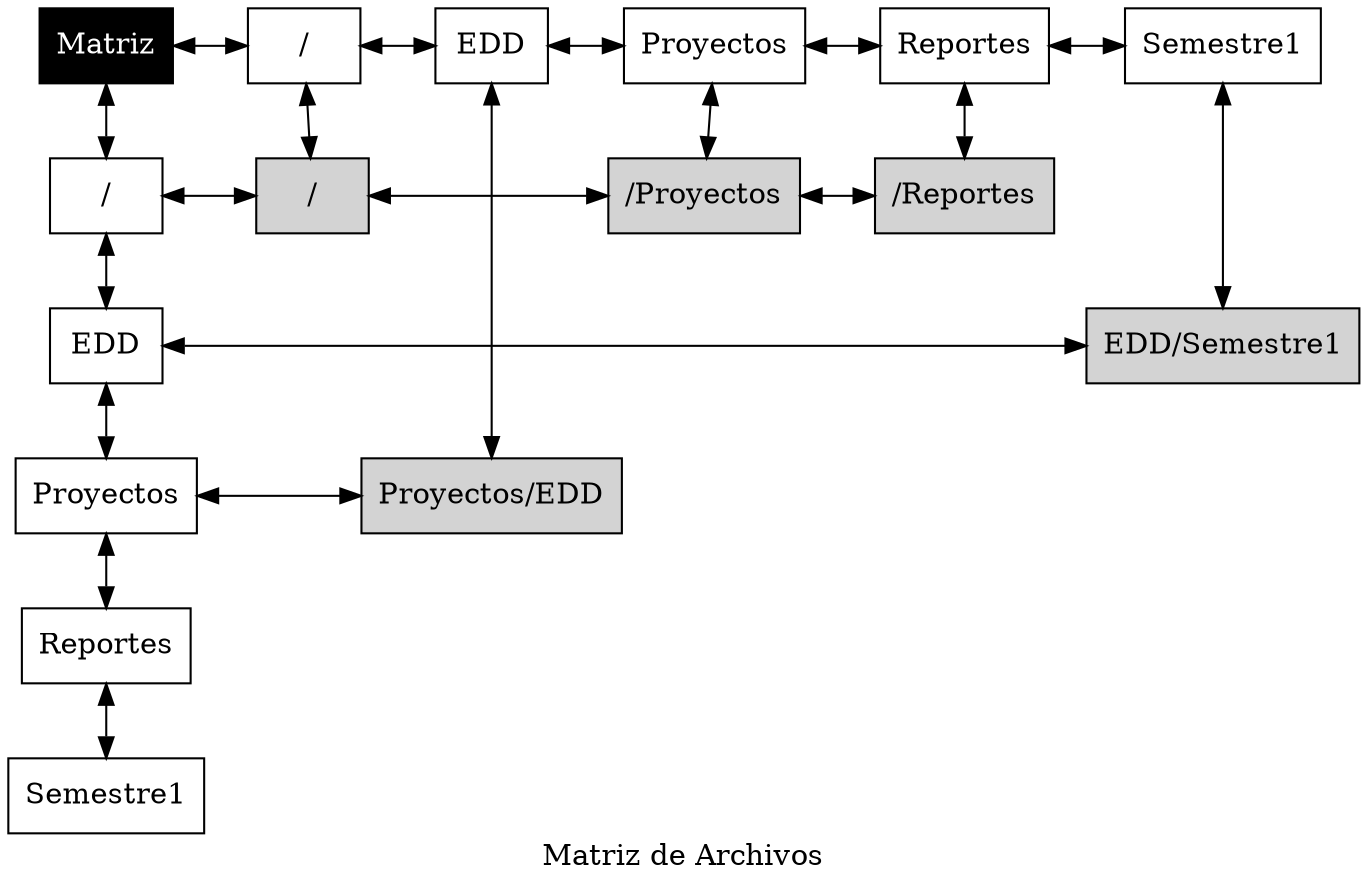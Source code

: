 digraph matriz {

	rankdir = TB;

	node[shape = rectangle];

	graph[nodesep = 0.5];

	0001000[label="Matriz", style="filled", fontcolor="white", color="black"];

	2075122755[label="/", style="solid"];
	962356381[label="EDD", style="solid"];
	1915891733[label="Proyectos", style="solid"];
	463878079[label="Reportes", style="solid"];
	518958412[label="Semestre1", style="solid"];

	1154239104[label="/", style="solid"];
	664631444[label="EDD", style="solid"];
	221030423[label="Proyectos", style="solid"];
	1715728435[label="Reportes", style="solid"];
	1081945649[label="Semestre1", style="solid"];

	216577906[label="/", style="filled"];
	1684851432[label="/Proyectos", style="filled"];
	500661310[label="/Reportes", style="filled"];
	888325395[label="EDD/Semestre1", style="filled"];
	2112399320[label="Proyectos/EDD", style="filled"];

	0001000 -> 2075122755[dir=both];
	2075122755 -> 962356381[dir=both];
	962356381 -> 1915891733[dir=both];
	1915891733 -> 463878079[dir=both];
	463878079 -> 518958412[dir=both];

	0001000 -> 1154239104[dir=both];
	1154239104 -> 664631444[dir=both];
	664631444 -> 221030423[dir=both];
	221030423 -> 1715728435[dir=both];
	1715728435 -> 1081945649[dir=both];

	2075122755 -> 216577906[dir=both];
	962356381 -> 2112399320[dir=both];
	1915891733 -> 1684851432[dir=both];
	463878079 -> 500661310[dir=both];
	518958412 -> 888325395[dir=both];

	1154239104 -> 216577906[constraint=false, dir=both];
	216577906 -> 1684851432[contraint=false, dir=both];
	1684851432 -> 500661310[contraint=false, dir=both];
	664631444 -> 888325395[constraint=false, dir=both];
	221030423 -> 2112399320[constraint=false, dir=both];
	{ rank=same; 0001000; 2075122755; 962356381; 1915891733; 463878079; 518958412;  }
	{ rank=same; 1154239104; 216577906; 1684851432; 500661310; }
	{ rank=same; 664631444; 888325395; }
	{ rank=same; 221030423; 2112399320; }
	{ rank=same; 1715728435; }
	{ rank=same; 1081945649; }
	label = "Matriz de Archivos"}
